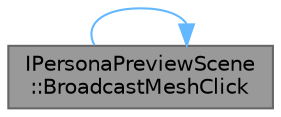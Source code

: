 digraph "IPersonaPreviewScene::BroadcastMeshClick"
{
 // INTERACTIVE_SVG=YES
 // LATEX_PDF_SIZE
  bgcolor="transparent";
  edge [fontname=Helvetica,fontsize=10,labelfontname=Helvetica,labelfontsize=10];
  node [fontname=Helvetica,fontsize=10,shape=box,height=0.2,width=0.4];
  rankdir="LR";
  Node1 [id="Node000001",label="IPersonaPreviewScene\l::BroadcastMeshClick",height=0.2,width=0.4,color="gray40", fillcolor="grey60", style="filled", fontcolor="black",tooltip="Broadcasts that the preview mesh was clicked."];
  Node1 -> Node1 [id="edge1_Node000001_Node000001",color="steelblue1",style="solid",tooltip=" "];
}
